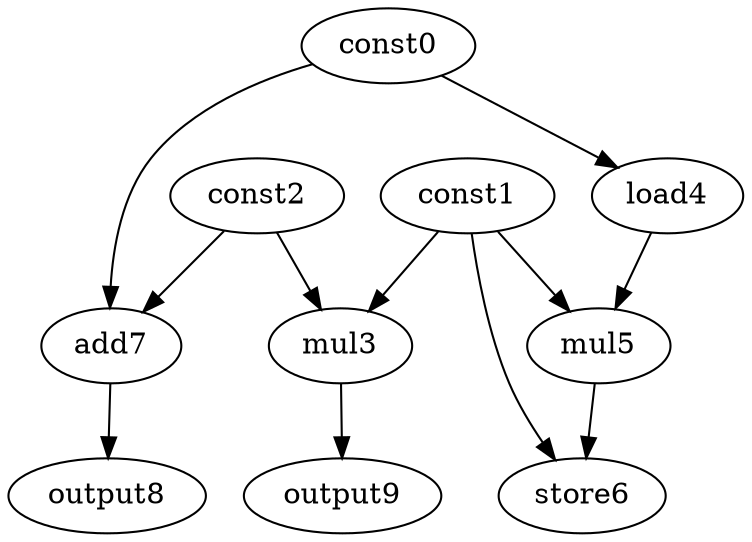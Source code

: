 digraph G { 
const0[opcode=const]; 
const1[opcode=const]; 
const2[opcode=const]; 
mul3[opcode=mul]; 
load4[opcode=load]; 
mul5[opcode=mul]; 
store6[opcode=store]; 
add7[opcode=add]; 
output8[opcode=output]; 
output9[opcode=output]; 
const1->mul3[operand=0];
const2->mul3[operand=1];
const0->load4[operand=0];
const0->add7[operand=0];
const2->add7[operand=1];
const1->mul5[operand=0];
load4->mul5[operand=1];
add7->output8[operand=0];
mul3->output9[operand=0];
const1->store6[operand=0];
mul5->store6[operand=1];
}

